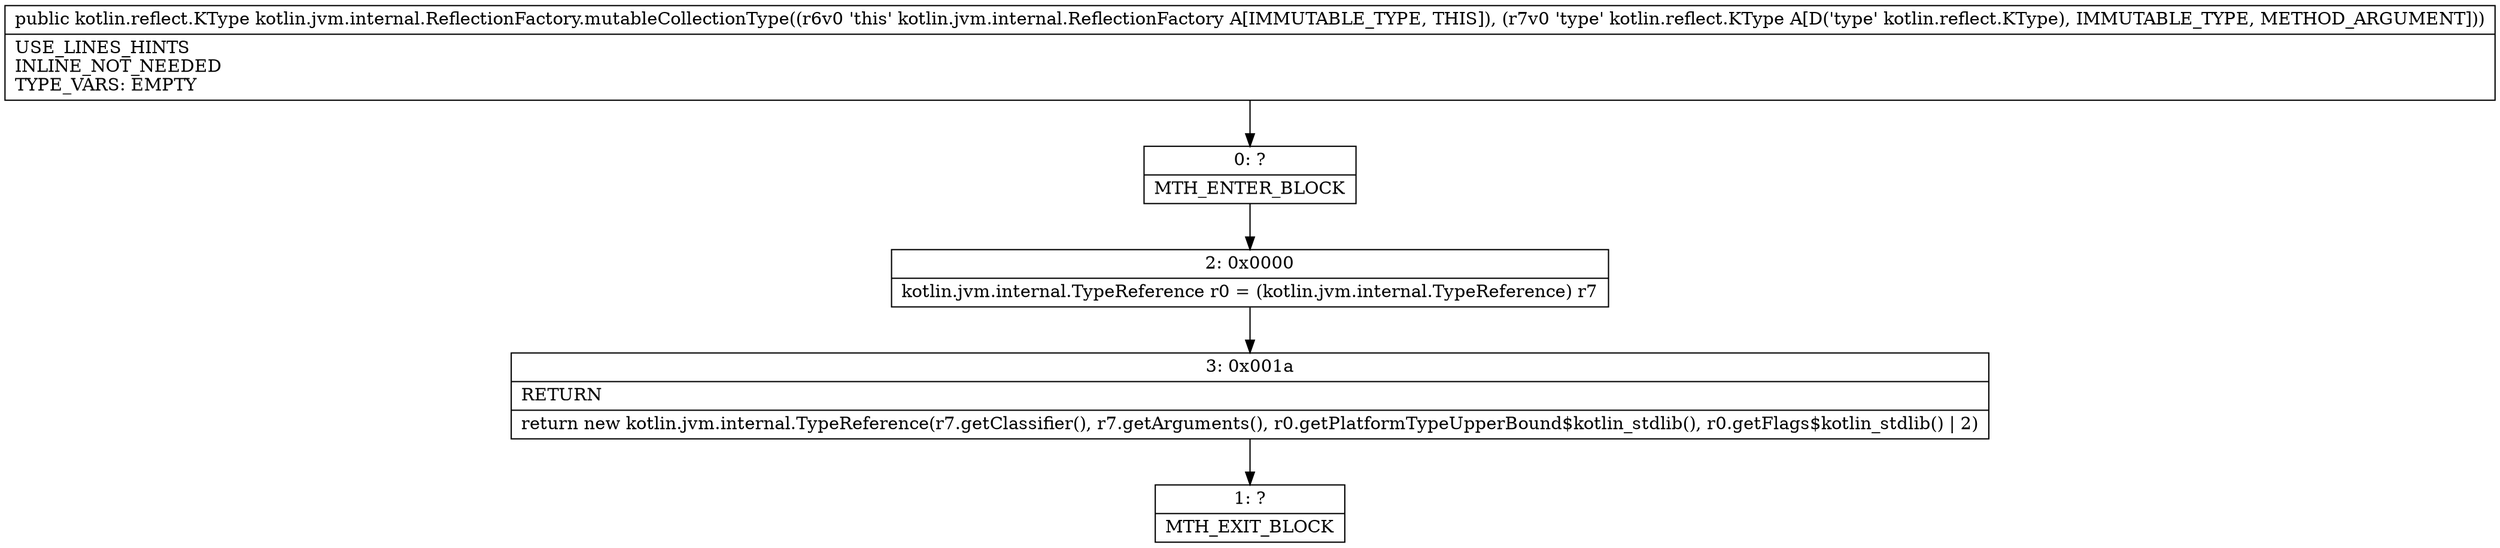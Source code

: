 digraph "CFG forkotlin.jvm.internal.ReflectionFactory.mutableCollectionType(Lkotlin\/reflect\/KType;)Lkotlin\/reflect\/KType;" {
Node_0 [shape=record,label="{0\:\ ?|MTH_ENTER_BLOCK\l}"];
Node_2 [shape=record,label="{2\:\ 0x0000|kotlin.jvm.internal.TypeReference r0 = (kotlin.jvm.internal.TypeReference) r7\l}"];
Node_3 [shape=record,label="{3\:\ 0x001a|RETURN\l|return new kotlin.jvm.internal.TypeReference(r7.getClassifier(), r7.getArguments(), r0.getPlatformTypeUpperBound$kotlin_stdlib(), r0.getFlags$kotlin_stdlib() \| 2)\l}"];
Node_1 [shape=record,label="{1\:\ ?|MTH_EXIT_BLOCK\l}"];
MethodNode[shape=record,label="{public kotlin.reflect.KType kotlin.jvm.internal.ReflectionFactory.mutableCollectionType((r6v0 'this' kotlin.jvm.internal.ReflectionFactory A[IMMUTABLE_TYPE, THIS]), (r7v0 'type' kotlin.reflect.KType A[D('type' kotlin.reflect.KType), IMMUTABLE_TYPE, METHOD_ARGUMENT]))  | USE_LINES_HINTS\lINLINE_NOT_NEEDED\lTYPE_VARS: EMPTY\l}"];
MethodNode -> Node_0;Node_0 -> Node_2;
Node_2 -> Node_3;
Node_3 -> Node_1;
}

